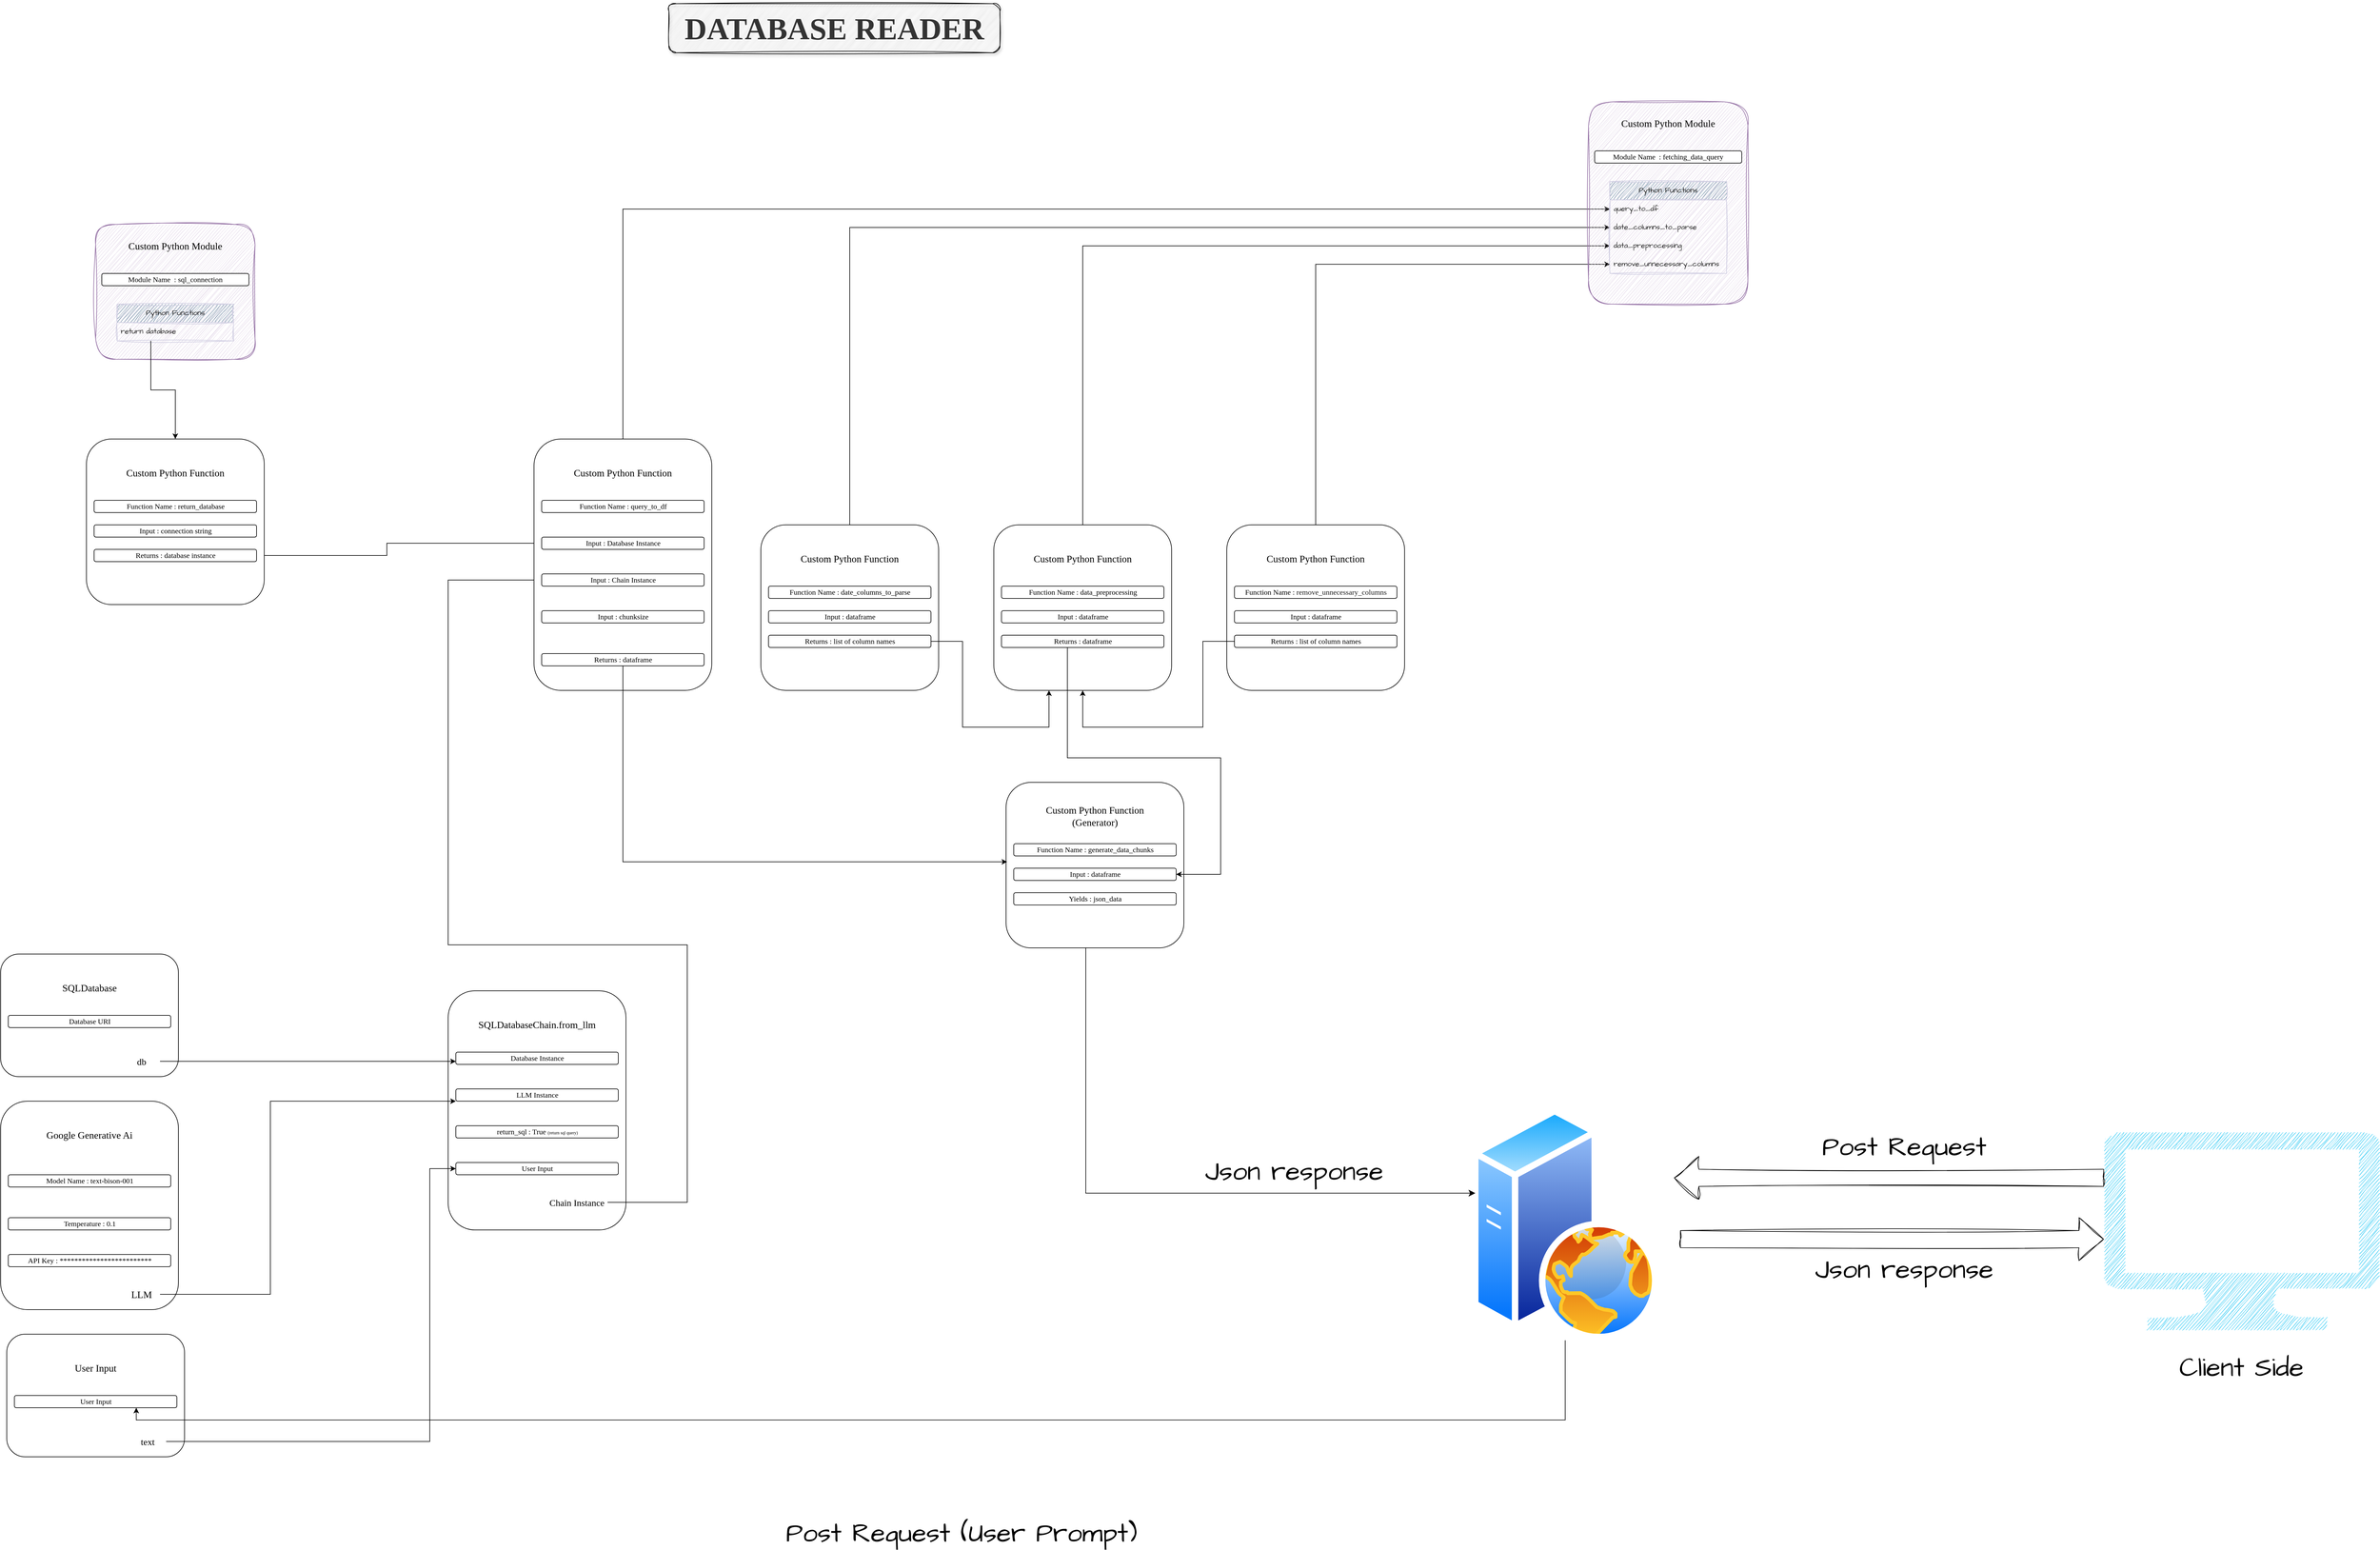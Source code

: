 <mxfile version="24.6.3" type="device">
  <diagram name="Page-1" id="c-Xg50OzrNzBwNKC2uBz">
    <mxGraphModel dx="3616" dy="3088" grid="1" gridSize="10" guides="1" tooltips="1" connect="1" arrows="1" fold="1" page="1" pageScale="1" pageWidth="850" pageHeight="1100" math="0" shadow="0">
      <root>
        <mxCell id="0" />
        <mxCell id="1" parent="0" />
        <mxCell id="1oQUVHv1hKujtNL0vfS8-18" value="" style="group;labelBorderColor=#FF00FF;" parent="1" vertex="1" connectable="0">
          <mxGeometry x="-1410" y="240" width="290" height="340" as="geometry" />
        </mxCell>
        <mxCell id="1oQUVHv1hKujtNL0vfS8-2" value="" style="whiteSpace=wrap;html=1;rounded=1;glass=0;" parent="1oQUVHv1hKujtNL0vfS8-18" vertex="1">
          <mxGeometry width="290" height="340" as="geometry" />
        </mxCell>
        <mxCell id="1oQUVHv1hKujtNL0vfS8-3" value="&lt;font data-font-src=&quot;https://fonts.googleapis.com/css?family=Red+Hat+Display&quot; face=&quot;Red Hat Display&quot;&gt;API Key : *************************&lt;/font&gt;" style="whiteSpace=wrap;html=1;rounded=1;" parent="1oQUVHv1hKujtNL0vfS8-18" vertex="1">
          <mxGeometry x="12.5" y="250" width="265" height="20" as="geometry" />
        </mxCell>
        <mxCell id="1oQUVHv1hKujtNL0vfS8-4" value="&lt;font face=&quot;Red Hat Display&quot;&gt;Model Name : text-bison-001&lt;/font&gt;" style="whiteSpace=wrap;html=1;rounded=1;" parent="1oQUVHv1hKujtNL0vfS8-18" vertex="1">
          <mxGeometry x="12.5" y="120" width="265" height="20" as="geometry" />
        </mxCell>
        <mxCell id="1oQUVHv1hKujtNL0vfS8-5" value="&lt;font data-font-src=&quot;https://fonts.googleapis.com/css?family=Red+Hat+Display&quot; face=&quot;Red Hat Display&quot;&gt;Temperature : 0.1&lt;/font&gt;" style="whiteSpace=wrap;html=1;rounded=1;" parent="1oQUVHv1hKujtNL0vfS8-18" vertex="1">
          <mxGeometry x="12.5" y="190" width="265" height="20" as="geometry" />
        </mxCell>
        <mxCell id="1oQUVHv1hKujtNL0vfS8-6" value="&lt;font style=&quot;font-size: 16px;&quot; data-font-src=&quot;https://fonts.googleapis.com/css?family=Red+Hat+Display&quot; face=&quot;Red Hat Display&quot;&gt;Google Generative Ai&lt;/font&gt;" style="text;html=1;align=center;verticalAlign=middle;whiteSpace=wrap;rounded=0;" parent="1oQUVHv1hKujtNL0vfS8-18" vertex="1">
          <mxGeometry y="40" width="290" height="30" as="geometry" />
        </mxCell>
        <mxCell id="1oQUVHv1hKujtNL0vfS8-15" value="&lt;font style=&quot;font-size: 16px;&quot; data-font-src=&quot;https://fonts.googleapis.com/css?family=Red+Hat+Display&quot; face=&quot;Red Hat Display&quot;&gt;LLM&lt;/font&gt;" style="text;html=1;align=center;verticalAlign=middle;whiteSpace=wrap;rounded=0;" parent="1oQUVHv1hKujtNL0vfS8-18" vertex="1">
          <mxGeometry x="200" y="300" width="60" height="30" as="geometry" />
        </mxCell>
        <mxCell id="1oQUVHv1hKujtNL0vfS8-19" value="" style="group" parent="1" vertex="1" connectable="0">
          <mxGeometry x="-1410" width="290" height="200" as="geometry" />
        </mxCell>
        <mxCell id="1oQUVHv1hKujtNL0vfS8-10" value="" style="whiteSpace=wrap;html=1;rounded=1;" parent="1oQUVHv1hKujtNL0vfS8-19" vertex="1">
          <mxGeometry width="290" height="200" as="geometry" />
        </mxCell>
        <mxCell id="1oQUVHv1hKujtNL0vfS8-12" value="&lt;font face=&quot;Red Hat Display&quot;&gt;Database URI&lt;/font&gt;" style="whiteSpace=wrap;html=1;rounded=1;" parent="1oQUVHv1hKujtNL0vfS8-19" vertex="1">
          <mxGeometry x="12.5" y="100" width="265" height="20" as="geometry" />
        </mxCell>
        <mxCell id="1oQUVHv1hKujtNL0vfS8-14" value="&lt;font style=&quot;font-size: 16px;&quot; data-font-src=&quot;https://fonts.googleapis.com/css?family=Red+Hat+Display&quot; face=&quot;Red Hat Display&quot;&gt;SQLDatabase&lt;/font&gt;" style="text;html=1;align=center;verticalAlign=middle;whiteSpace=wrap;rounded=0;" parent="1oQUVHv1hKujtNL0vfS8-19" vertex="1">
          <mxGeometry y="40" width="290" height="30" as="geometry" />
        </mxCell>
        <mxCell id="1oQUVHv1hKujtNL0vfS8-17" value="&lt;font style=&quot;font-size: 15px;&quot; data-font-src=&quot;https://fonts.googleapis.com/css?family=Red+Hat+Display&quot; face=&quot;Red Hat Display&quot;&gt;db&lt;/font&gt;" style="text;html=1;align=center;verticalAlign=middle;whiteSpace=wrap;rounded=0;" parent="1oQUVHv1hKujtNL0vfS8-19" vertex="1">
          <mxGeometry x="200" y="160" width="60" height="30" as="geometry" />
        </mxCell>
        <mxCell id="1oQUVHv1hKujtNL0vfS8-25" value="" style="group" parent="1" vertex="1" connectable="0">
          <mxGeometry x="-1400" y="620" width="290" height="200" as="geometry" />
        </mxCell>
        <mxCell id="1oQUVHv1hKujtNL0vfS8-26" value="" style="whiteSpace=wrap;html=1;rounded=1;" parent="1oQUVHv1hKujtNL0vfS8-25" vertex="1">
          <mxGeometry width="290" height="200" as="geometry" />
        </mxCell>
        <mxCell id="1oQUVHv1hKujtNL0vfS8-27" value="&lt;font face=&quot;Red Hat Display&quot;&gt;User Input&lt;/font&gt;" style="whiteSpace=wrap;html=1;rounded=1;" parent="1oQUVHv1hKujtNL0vfS8-25" vertex="1">
          <mxGeometry x="12.5" y="100" width="265" height="20" as="geometry" />
        </mxCell>
        <mxCell id="1oQUVHv1hKujtNL0vfS8-28" value="&lt;font style=&quot;font-size: 16px;&quot; data-font-src=&quot;https://fonts.googleapis.com/css?family=Red+Hat+Display&quot; face=&quot;Red Hat Display&quot;&gt;User Input&lt;/font&gt;" style="text;html=1;align=center;verticalAlign=middle;whiteSpace=wrap;rounded=0;" parent="1oQUVHv1hKujtNL0vfS8-25" vertex="1">
          <mxGeometry y="40" width="290" height="30" as="geometry" />
        </mxCell>
        <mxCell id="1oQUVHv1hKujtNL0vfS8-29" value="&lt;font style=&quot;font-size: 15px;&quot; data-font-src=&quot;https://fonts.googleapis.com/css?family=Red+Hat+Display&quot; face=&quot;Red Hat Display&quot;&gt;text&lt;/font&gt;" style="text;html=1;align=center;verticalAlign=middle;whiteSpace=wrap;rounded=0;" parent="1oQUVHv1hKujtNL0vfS8-25" vertex="1">
          <mxGeometry x="200" y="160" width="60" height="30" as="geometry" />
        </mxCell>
        <mxCell id="1oQUVHv1hKujtNL0vfS8-40" value="" style="group" parent="1" vertex="1" connectable="0">
          <mxGeometry x="-680" y="60" width="290" height="390" as="geometry" />
        </mxCell>
        <mxCell id="1oQUVHv1hKujtNL0vfS8-21" value="" style="whiteSpace=wrap;html=1;rounded=1;" parent="1oQUVHv1hKujtNL0vfS8-40" vertex="1">
          <mxGeometry width="290" height="390" as="geometry" />
        </mxCell>
        <mxCell id="1oQUVHv1hKujtNL0vfS8-22" value="&lt;font face=&quot;Red Hat Display&quot;&gt;Database Instance&lt;/font&gt;" style="whiteSpace=wrap;html=1;rounded=1;" parent="1oQUVHv1hKujtNL0vfS8-40" vertex="1">
          <mxGeometry x="12.5" y="100" width="265" height="20" as="geometry" />
        </mxCell>
        <mxCell id="1oQUVHv1hKujtNL0vfS8-23" value="&lt;font style=&quot;font-size: 16px;&quot; data-font-src=&quot;https://fonts.googleapis.com/css?family=Red+Hat+Display&quot; face=&quot;Red Hat Display&quot;&gt;SQLDatabaseChain.from_llm&lt;/font&gt;" style="text;html=1;align=center;verticalAlign=middle;whiteSpace=wrap;rounded=0;" parent="1oQUVHv1hKujtNL0vfS8-40" vertex="1">
          <mxGeometry y="40" width="290" height="30" as="geometry" />
        </mxCell>
        <mxCell id="1oQUVHv1hKujtNL0vfS8-24" value="&lt;font style=&quot;font-size: 15px;&quot; data-font-src=&quot;https://fonts.googleapis.com/css?family=Red+Hat+Display&quot; face=&quot;Red Hat Display&quot;&gt;Chain Instance&lt;/font&gt;" style="text;html=1;align=center;verticalAlign=middle;whiteSpace=wrap;rounded=0;" parent="1oQUVHv1hKujtNL0vfS8-40" vertex="1">
          <mxGeometry x="160" y="330" width="100" height="30" as="geometry" />
        </mxCell>
        <mxCell id="1oQUVHv1hKujtNL0vfS8-35" value="&lt;font face=&quot;Red Hat Display&quot;&gt;LLM Instance&lt;/font&gt;" style="whiteSpace=wrap;html=1;rounded=1;" parent="1oQUVHv1hKujtNL0vfS8-40" vertex="1">
          <mxGeometry x="12.5" y="160" width="265" height="20" as="geometry" />
        </mxCell>
        <mxCell id="1oQUVHv1hKujtNL0vfS8-36" value="&lt;font face=&quot;Red Hat Display&quot;&gt;return_sql : True &lt;font style=&quot;font-size: 7px;&quot;&gt;(return sql query)&lt;/font&gt;&lt;/font&gt;" style="whiteSpace=wrap;html=1;rounded=1;" parent="1oQUVHv1hKujtNL0vfS8-40" vertex="1">
          <mxGeometry x="12.5" y="220" width="265" height="20" as="geometry" />
        </mxCell>
        <mxCell id="1oQUVHv1hKujtNL0vfS8-37" value="&lt;font face=&quot;Red Hat Display&quot;&gt;User Input&lt;/font&gt;" style="whiteSpace=wrap;html=1;rounded=1;" parent="1oQUVHv1hKujtNL0vfS8-40" vertex="1">
          <mxGeometry x="12.5" y="280" width="265" height="20" as="geometry" />
        </mxCell>
        <mxCell id="1oQUVHv1hKujtNL0vfS8-122" style="edgeStyle=orthogonalEdgeStyle;rounded=0;hachureGap=4;orthogonalLoop=1;jettySize=auto;html=1;strokeColor=#000000;fontFamily=Architects Daughter;fontSource=https%3A%2F%2Ffonts.googleapis.com%2Fcss%3Ffamily%3DArchitects%2BDaughter;fontColor=#1A1A1A;" parent="1" source="1oQUVHv1hKujtNL0vfS8-15" target="1oQUVHv1hKujtNL0vfS8-35" edge="1">
          <mxGeometry relative="1" as="geometry">
            <Array as="points">
              <mxPoint x="-970" y="555" />
              <mxPoint x="-970" y="240" />
            </Array>
          </mxGeometry>
        </mxCell>
        <mxCell id="1oQUVHv1hKujtNL0vfS8-123" style="edgeStyle=orthogonalEdgeStyle;rounded=0;hachureGap=4;orthogonalLoop=1;jettySize=auto;html=1;strokeColor=default;fontFamily=Architects Daughter;fontSource=https%3A%2F%2Ffonts.googleapis.com%2Fcss%3Ffamily%3DArchitects%2BDaughter;fontColor=#1A1A1A;" parent="1" source="1oQUVHv1hKujtNL0vfS8-29" target="1oQUVHv1hKujtNL0vfS8-37" edge="1">
          <mxGeometry relative="1" as="geometry">
            <Array as="points">
              <mxPoint x="-710" y="795" />
              <mxPoint x="-710" y="350" />
            </Array>
          </mxGeometry>
        </mxCell>
        <mxCell id="1oQUVHv1hKujtNL0vfS8-124" style="edgeStyle=orthogonalEdgeStyle;rounded=0;hachureGap=4;orthogonalLoop=1;jettySize=auto;html=1;strokeColor=#000000;fontFamily=Architects Daughter;fontSource=https%3A%2F%2Ffonts.googleapis.com%2Fcss%3Ffamily%3DArchitects%2BDaughter;fontColor=#1A1A1A;" parent="1" source="1oQUVHv1hKujtNL0vfS8-17" target="1oQUVHv1hKujtNL0vfS8-22" edge="1">
          <mxGeometry relative="1" as="geometry">
            <Array as="points">
              <mxPoint x="-860" y="175" />
              <mxPoint x="-860" y="175" />
            </Array>
          </mxGeometry>
        </mxCell>
        <mxCell id="1oQUVHv1hKujtNL0vfS8-127" style="edgeStyle=orthogonalEdgeStyle;rounded=0;hachureGap=4;orthogonalLoop=1;jettySize=auto;html=1;strokeColor=#000000;fontFamily=Architects Daughter;fontSource=https%3A%2F%2Ffonts.googleapis.com%2Fcss%3Ffamily%3DArchitects%2BDaughter;fontColor=#1A1A1A;exitX=1;exitY=0.5;exitDx=0;exitDy=0;" parent="1" source="1oQUVHv1hKujtNL0vfS8-24" target="1oQUVHv1hKujtNL0vfS8-102" edge="1">
          <mxGeometry relative="1" as="geometry">
            <Array as="points">
              <mxPoint x="-290" y="405" />
              <mxPoint x="-290" y="-15" />
              <mxPoint x="-680" y="-15" />
              <mxPoint x="-680" y="-610" />
            </Array>
            <mxPoint x="-430" y="525" as="sourcePoint" />
            <mxPoint x="-405" y="-500" as="targetPoint" />
          </mxGeometry>
        </mxCell>
        <mxCell id="1oQUVHv1hKujtNL0vfS8-82" value="" style="group" parent="1" vertex="1" connectable="0">
          <mxGeometry x="-170" y="-700" width="290" height="270" as="geometry" />
        </mxCell>
        <mxCell id="1oQUVHv1hKujtNL0vfS8-42" value="" style="whiteSpace=wrap;html=1;rounded=1;" parent="1oQUVHv1hKujtNL0vfS8-82" vertex="1">
          <mxGeometry width="290" height="270" as="geometry" />
        </mxCell>
        <mxCell id="1oQUVHv1hKujtNL0vfS8-43" value="&lt;font face=&quot;Red Hat Display&quot;&gt;Function Name : date_columns_to_parse&lt;/font&gt;" style="whiteSpace=wrap;html=1;rounded=1;" parent="1oQUVHv1hKujtNL0vfS8-82" vertex="1">
          <mxGeometry x="12.5" y="100" width="265" height="20" as="geometry" />
        </mxCell>
        <mxCell id="1oQUVHv1hKujtNL0vfS8-44" value="&lt;font style=&quot;font-size: 16px;&quot; data-font-src=&quot;https://fonts.googleapis.com/css?family=Red+Hat+Display&quot; face=&quot;Red Hat Display&quot;&gt;Custom Python Function&lt;/font&gt;" style="text;html=1;align=center;verticalAlign=middle;whiteSpace=wrap;rounded=0;" parent="1oQUVHv1hKujtNL0vfS8-82" vertex="1">
          <mxGeometry y="40" width="290" height="30" as="geometry" />
        </mxCell>
        <mxCell id="1oQUVHv1hKujtNL0vfS8-78" value="&lt;font face=&quot;Red Hat Display&quot;&gt;Returns : list of column names&lt;/font&gt;" style="whiteSpace=wrap;html=1;rounded=1;" parent="1oQUVHv1hKujtNL0vfS8-82" vertex="1">
          <mxGeometry x="12.5" y="180" width="265" height="20" as="geometry" />
        </mxCell>
        <mxCell id="1oQUVHv1hKujtNL0vfS8-79" value="&lt;font face=&quot;Red Hat Display&quot;&gt;Input : dataframe&lt;/font&gt;" style="whiteSpace=wrap;html=1;rounded=1;" parent="1oQUVHv1hKujtNL0vfS8-82" vertex="1">
          <mxGeometry x="12.5" y="140" width="265" height="20" as="geometry" />
        </mxCell>
        <mxCell id="1oQUVHv1hKujtNL0vfS8-83" value="" style="group" parent="1" vertex="1" connectable="0">
          <mxGeometry x="210" y="-700" width="290" height="270" as="geometry" />
        </mxCell>
        <mxCell id="1oQUVHv1hKujtNL0vfS8-84" value="" style="whiteSpace=wrap;html=1;rounded=1;" parent="1oQUVHv1hKujtNL0vfS8-83" vertex="1">
          <mxGeometry width="290" height="270" as="geometry" />
        </mxCell>
        <mxCell id="1oQUVHv1hKujtNL0vfS8-85" value="&lt;font face=&quot;Red Hat Display&quot;&gt;Function Name : data_preprocessing&lt;/font&gt;" style="whiteSpace=wrap;html=1;rounded=1;" parent="1oQUVHv1hKujtNL0vfS8-83" vertex="1">
          <mxGeometry x="12.5" y="100" width="265" height="20" as="geometry" />
        </mxCell>
        <mxCell id="1oQUVHv1hKujtNL0vfS8-86" value="&lt;font style=&quot;font-size: 16px;&quot; data-font-src=&quot;https://fonts.googleapis.com/css?family=Red+Hat+Display&quot; face=&quot;Red Hat Display&quot;&gt;Custom Python Function&lt;/font&gt;" style="text;html=1;align=center;verticalAlign=middle;whiteSpace=wrap;rounded=0;" parent="1oQUVHv1hKujtNL0vfS8-83" vertex="1">
          <mxGeometry y="40" width="290" height="30" as="geometry" />
        </mxCell>
        <mxCell id="1oQUVHv1hKujtNL0vfS8-87" value="&lt;font face=&quot;Red Hat Display&quot;&gt;Returns : dataframe&lt;/font&gt;" style="whiteSpace=wrap;html=1;rounded=1;" parent="1oQUVHv1hKujtNL0vfS8-83" vertex="1">
          <mxGeometry x="12.5" y="180" width="265" height="20" as="geometry" />
        </mxCell>
        <mxCell id="1oQUVHv1hKujtNL0vfS8-88" value="&lt;font face=&quot;Red Hat Display&quot;&gt;Input : dataframe&lt;/font&gt;" style="whiteSpace=wrap;html=1;rounded=1;" parent="1oQUVHv1hKujtNL0vfS8-83" vertex="1">
          <mxGeometry x="12.5" y="140" width="265" height="20" as="geometry" />
        </mxCell>
        <mxCell id="1oQUVHv1hKujtNL0vfS8-89" value="" style="group" parent="1" vertex="1" connectable="0">
          <mxGeometry x="590" y="-700" width="290" height="270" as="geometry" />
        </mxCell>
        <mxCell id="1oQUVHv1hKujtNL0vfS8-90" value="" style="whiteSpace=wrap;html=1;rounded=1;" parent="1oQUVHv1hKujtNL0vfS8-89" vertex="1">
          <mxGeometry width="290" height="270" as="geometry" />
        </mxCell>
        <mxCell id="1oQUVHv1hKujtNL0vfS8-91" value="&lt;div style=&quot;text-align: left;&quot;&gt;&lt;span style=&quot;font-family: &amp;quot;Red Hat Display&amp;quot;; background-color: initial;&quot;&gt;Function Name :&amp;nbsp;&lt;/span&gt;&lt;span style=&quot;color: rgb(26, 26, 26); background-color: initial;&quot;&gt;&lt;font data-font-src=&quot;https://fonts.googleapis.com/css?family=Red+Hat+Display&quot; face=&quot;Red Hat Display&quot;&gt;remove_unnecessary_columns&lt;/font&gt;&lt;/span&gt;&lt;/div&gt;" style="whiteSpace=wrap;html=1;rounded=1;" parent="1oQUVHv1hKujtNL0vfS8-89" vertex="1">
          <mxGeometry x="12.5" y="100" width="265" height="20" as="geometry" />
        </mxCell>
        <mxCell id="1oQUVHv1hKujtNL0vfS8-92" value="&lt;font style=&quot;font-size: 16px;&quot; data-font-src=&quot;https://fonts.googleapis.com/css?family=Red+Hat+Display&quot; face=&quot;Red Hat Display&quot;&gt;Custom Python Function&lt;/font&gt;" style="text;html=1;align=center;verticalAlign=middle;whiteSpace=wrap;rounded=0;" parent="1oQUVHv1hKujtNL0vfS8-89" vertex="1">
          <mxGeometry y="40" width="290" height="30" as="geometry" />
        </mxCell>
        <mxCell id="1oQUVHv1hKujtNL0vfS8-93" value="&lt;font face=&quot;Red Hat Display&quot;&gt;Returns : list of column names&lt;/font&gt;" style="whiteSpace=wrap;html=1;rounded=1;" parent="1oQUVHv1hKujtNL0vfS8-89" vertex="1">
          <mxGeometry x="12.5" y="180" width="265" height="20" as="geometry" />
        </mxCell>
        <mxCell id="1oQUVHv1hKujtNL0vfS8-94" value="&lt;font face=&quot;Red Hat Display&quot;&gt;Input : dataframe&lt;/font&gt;" style="whiteSpace=wrap;html=1;rounded=1;" parent="1oQUVHv1hKujtNL0vfS8-89" vertex="1">
          <mxGeometry x="12.5" y="140" width="265" height="20" as="geometry" />
        </mxCell>
        <mxCell id="1oQUVHv1hKujtNL0vfS8-117" style="edgeStyle=orthogonalEdgeStyle;rounded=0;hachureGap=4;orthogonalLoop=1;jettySize=auto;html=1;strokeColor=#000000;fontFamily=Architects Daughter;fontSource=https%3A%2F%2Ffonts.googleapis.com%2Fcss%3Ffamily%3DArchitects%2BDaughter;fontColor=#1A1A1A;" parent="1" source="1oQUVHv1hKujtNL0vfS8-90" target="1oQUVHv1hKujtNL0vfS8-53" edge="1">
          <mxGeometry relative="1" as="geometry" />
        </mxCell>
        <mxCell id="1oQUVHv1hKujtNL0vfS8-118" style="edgeStyle=orthogonalEdgeStyle;rounded=0;hachureGap=4;orthogonalLoop=1;jettySize=auto;html=1;strokeColor=#000000;fontFamily=Architects Daughter;fontSource=https%3A%2F%2Ffonts.googleapis.com%2Fcss%3Ffamily%3DArchitects%2BDaughter;fontColor=#1A1A1A;" parent="1" source="1oQUVHv1hKujtNL0vfS8-84" target="1oQUVHv1hKujtNL0vfS8-54" edge="1">
          <mxGeometry relative="1" as="geometry" />
        </mxCell>
        <mxCell id="1oQUVHv1hKujtNL0vfS8-119" style="edgeStyle=orthogonalEdgeStyle;rounded=0;hachureGap=4;orthogonalLoop=1;jettySize=auto;html=1;strokeColor=#000000;fontFamily=Architects Daughter;fontSource=https%3A%2F%2Ffonts.googleapis.com%2Fcss%3Ffamily%3DArchitects%2BDaughter;fontColor=#1A1A1A;" parent="1" source="1oQUVHv1hKujtNL0vfS8-42" target="1oQUVHv1hKujtNL0vfS8-55" edge="1">
          <mxGeometry relative="1" as="geometry" />
        </mxCell>
        <mxCell id="1oQUVHv1hKujtNL0vfS8-120" style="edgeStyle=orthogonalEdgeStyle;rounded=0;hachureGap=4;orthogonalLoop=1;jettySize=auto;html=1;strokeColor=#000000;fontFamily=Architects Daughter;fontSource=https%3A%2F%2Ffonts.googleapis.com%2Fcss%3Ffamily%3DArchitects%2BDaughter;fontColor=#1A1A1A;flowAnimation=0;" parent="1" source="1oQUVHv1hKujtNL0vfS8-98" target="1oQUVHv1hKujtNL0vfS8-62" edge="1">
          <mxGeometry relative="1" as="geometry" />
        </mxCell>
        <mxCell id="VcXPFZYKHhzdtkcgl8rL-25" style="edgeStyle=orthogonalEdgeStyle;rounded=0;hachureGap=4;orthogonalLoop=1;jettySize=auto;html=1;fontFamily=Architects Daughter;fontSource=https%3A%2F%2Ffonts.googleapis.com%2Fcss%3Ffamily%3DArchitects%2BDaughter;" parent="1" source="VcXPFZYKHhzdtkcgl8rL-16" edge="1">
          <mxGeometry relative="1" as="geometry">
            <mxPoint x="-950" y="-630" as="sourcePoint" />
            <mxPoint x="-527.5" y="-660" as="targetPoint" />
            <Array as="points">
              <mxPoint x="-780" y="-650" />
              <mxPoint x="-780" y="-670" />
              <mxPoint x="-528" y="-670" />
            </Array>
          </mxGeometry>
        </mxCell>
        <mxCell id="VcXPFZYKHhzdtkcgl8rL-26" style="edgeStyle=orthogonalEdgeStyle;rounded=0;hachureGap=4;orthogonalLoop=1;jettySize=auto;html=1;fontFamily=Architects Daughter;fontSource=https%3A%2F%2Ffonts.googleapis.com%2Fcss%3Ffamily%3DArchitects%2BDaughter;" parent="1" source="1oQUVHv1hKujtNL0vfS8-93" target="1oQUVHv1hKujtNL0vfS8-84" edge="1">
          <mxGeometry relative="1" as="geometry">
            <Array as="points">
              <mxPoint x="551" y="-510" />
              <mxPoint x="551" y="-370" />
              <mxPoint x="355" y="-370" />
            </Array>
          </mxGeometry>
        </mxCell>
        <mxCell id="VcXPFZYKHhzdtkcgl8rL-27" style="edgeStyle=orthogonalEdgeStyle;rounded=0;hachureGap=4;orthogonalLoop=1;jettySize=auto;html=1;fontFamily=Architects Daughter;fontSource=https%3A%2F%2Ffonts.googleapis.com%2Fcss%3Ffamily%3DArchitects%2BDaughter;" parent="1" source="1oQUVHv1hKujtNL0vfS8-78" target="1oQUVHv1hKujtNL0vfS8-84" edge="1">
          <mxGeometry relative="1" as="geometry">
            <Array as="points">
              <mxPoint x="159" y="-510" />
              <mxPoint x="159" y="-370" />
              <mxPoint x="300" y="-370" />
            </Array>
          </mxGeometry>
        </mxCell>
        <mxCell id="VcXPFZYKHhzdtkcgl8rL-28" value="" style="group" parent="1" vertex="1" connectable="0">
          <mxGeometry x="230" y="-280" width="290" height="270" as="geometry" />
        </mxCell>
        <mxCell id="VcXPFZYKHhzdtkcgl8rL-29" value="" style="whiteSpace=wrap;html=1;rounded=1;" parent="VcXPFZYKHhzdtkcgl8rL-28" vertex="1">
          <mxGeometry width="290" height="270" as="geometry" />
        </mxCell>
        <mxCell id="VcXPFZYKHhzdtkcgl8rL-30" value="&lt;font face=&quot;Red Hat Display&quot;&gt;Function Name : generate_data_chunks&lt;/font&gt;" style="whiteSpace=wrap;html=1;rounded=1;" parent="VcXPFZYKHhzdtkcgl8rL-28" vertex="1">
          <mxGeometry x="12.5" y="100" width="265" height="20" as="geometry" />
        </mxCell>
        <mxCell id="VcXPFZYKHhzdtkcgl8rL-31" value="&lt;font style=&quot;font-size: 16px;&quot; data-font-src=&quot;https://fonts.googleapis.com/css?family=Red+Hat+Display&quot; face=&quot;Red Hat Display&quot;&gt;Custom Python Function&lt;/font&gt;&lt;div&gt;&lt;font style=&quot;font-size: 16px;&quot; data-font-src=&quot;https://fonts.googleapis.com/css?family=Red+Hat+Display&quot; face=&quot;Red Hat Display&quot;&gt;(Generator)&lt;/font&gt;&lt;/div&gt;" style="text;html=1;align=center;verticalAlign=middle;whiteSpace=wrap;rounded=0;" parent="VcXPFZYKHhzdtkcgl8rL-28" vertex="1">
          <mxGeometry y="40" width="290" height="30" as="geometry" />
        </mxCell>
        <mxCell id="VcXPFZYKHhzdtkcgl8rL-32" value="&lt;font face=&quot;Red Hat Display&quot;&gt;Yields : json_data&lt;/font&gt;" style="whiteSpace=wrap;html=1;rounded=1;" parent="VcXPFZYKHhzdtkcgl8rL-28" vertex="1">
          <mxGeometry x="12.5" y="180" width="265" height="20" as="geometry" />
        </mxCell>
        <mxCell id="VcXPFZYKHhzdtkcgl8rL-33" value="&lt;font face=&quot;Red Hat Display&quot;&gt;Input : dataframe&lt;/font&gt;" style="whiteSpace=wrap;html=1;rounded=1;" parent="VcXPFZYKHhzdtkcgl8rL-28" vertex="1">
          <mxGeometry x="12.5" y="140" width="265" height="20" as="geometry" />
        </mxCell>
        <mxCell id="VcXPFZYKHhzdtkcgl8rL-36" value="&lt;h1&gt;&lt;font face=&quot;Nunito Sans&quot; data-font-src=&quot;https://fonts.googleapis.com/css?family=Nunito+Sans&quot; style=&quot;font-size: 50px;&quot;&gt;DATABASE READER&lt;/font&gt;&lt;/h1&gt;" style="rounded=1;whiteSpace=wrap;html=1;glass=0;shadow=1;sketch=1;curveFitting=1;jiggle=2;fillColor=#f5f5f5;fontColor=#333333;strokeColor=default;gradientColor=none;" parent="1" vertex="1">
          <mxGeometry x="-320" y="-1550" width="540" height="80" as="geometry" />
        </mxCell>
        <mxCell id="1oQUVHv1hKujtNL0vfS8-98" value="" style="whiteSpace=wrap;html=1;rounded=1;container=0;" parent="1" vertex="1">
          <mxGeometry x="-540" y="-840" width="290" height="410" as="geometry" />
        </mxCell>
        <mxCell id="1oQUVHv1hKujtNL0vfS8-99" value="&lt;font face=&quot;Red Hat Display&quot;&gt;Function Name : query_to_df&lt;/font&gt;" style="whiteSpace=wrap;html=1;rounded=1;container=0;" parent="1" vertex="1">
          <mxGeometry x="-527.5" y="-740" width="265" height="20" as="geometry" />
        </mxCell>
        <mxCell id="1oQUVHv1hKujtNL0vfS8-100" value="&lt;font style=&quot;font-size: 16px;&quot; data-font-src=&quot;https://fonts.googleapis.com/css?family=Red+Hat+Display&quot; face=&quot;Red Hat Display&quot;&gt;Custom Python Function&lt;/font&gt;" style="text;html=1;align=center;verticalAlign=middle;whiteSpace=wrap;rounded=0;container=0;" parent="1" vertex="1">
          <mxGeometry x="-540" y="-800" width="290" height="30" as="geometry" />
        </mxCell>
        <mxCell id="1oQUVHv1hKujtNL0vfS8-101" value="&lt;font face=&quot;Red Hat Display&quot;&gt;Returns : dataframe&lt;/font&gt;" style="whiteSpace=wrap;html=1;rounded=1;container=0;" parent="1" vertex="1">
          <mxGeometry x="-527.5" y="-490" width="265" height="20" as="geometry" />
        </mxCell>
        <mxCell id="1oQUVHv1hKujtNL0vfS8-102" value="&lt;font face=&quot;Red Hat Display&quot;&gt;Input : Chain Instance&lt;/font&gt;" style="whiteSpace=wrap;html=1;rounded=1;container=0;" parent="1" vertex="1">
          <mxGeometry x="-527.5" y="-620" width="265" height="20" as="geometry" />
        </mxCell>
        <mxCell id="1oQUVHv1hKujtNL0vfS8-103" value="&lt;font face=&quot;Red Hat Display&quot;&gt;Input : Database Instance&lt;/font&gt;" style="whiteSpace=wrap;html=1;rounded=1;container=0;" parent="1" vertex="1">
          <mxGeometry x="-527.5" y="-680" width="265" height="20" as="geometry" />
        </mxCell>
        <mxCell id="1oQUVHv1hKujtNL0vfS8-104" value="&lt;font face=&quot;Red Hat Display&quot;&gt;Input : chunksize&lt;/font&gt;" style="whiteSpace=wrap;html=1;rounded=1;container=0;" parent="1" vertex="1">
          <mxGeometry x="-527.5" y="-560" width="265" height="20" as="geometry" />
        </mxCell>
        <mxCell id="VcXPFZYKHhzdtkcgl8rL-54" style="edgeStyle=orthogonalEdgeStyle;rounded=0;hachureGap=4;orthogonalLoop=1;jettySize=auto;html=1;entryX=0.006;entryY=0.48;entryDx=0;entryDy=0;entryPerimeter=0;fontFamily=Architects Daughter;fontSource=https%3A%2F%2Ffonts.googleapis.com%2Fcss%3Ffamily%3DArchitects%2BDaughter;" parent="1" source="1oQUVHv1hKujtNL0vfS8-101" target="VcXPFZYKHhzdtkcgl8rL-29" edge="1">
          <mxGeometry relative="1" as="geometry">
            <Array as="points">
              <mxPoint x="-395" y="-150" />
            </Array>
          </mxGeometry>
        </mxCell>
        <mxCell id="VcXPFZYKHhzdtkcgl8rL-55" style="edgeStyle=orthogonalEdgeStyle;rounded=0;hachureGap=4;orthogonalLoop=1;jettySize=auto;html=1;fontFamily=Architects Daughter;fontSource=https%3A%2F%2Ffonts.googleapis.com%2Fcss%3Ffamily%3DArchitects%2BDaughter;" parent="1" source="1oQUVHv1hKujtNL0vfS8-87" target="VcXPFZYKHhzdtkcgl8rL-33" edge="1">
          <mxGeometry relative="1" as="geometry">
            <Array as="points">
              <mxPoint x="330" y="-320" />
              <mxPoint x="580" y="-320" />
              <mxPoint x="580" y="-130" />
            </Array>
          </mxGeometry>
        </mxCell>
        <mxCell id="VcXPFZYKHhzdtkcgl8rL-57" value="" style="verticalLabelPosition=bottom;html=1;verticalAlign=top;align=center;strokeColor=none;fillColor=#00BEF2;shape=mxgraph.azure.computer;pointerEvents=1;sketch=1;hachureGap=4;jiggle=2;curveFitting=1;fontFamily=Architects Daughter;fontSource=https%3A%2F%2Ffonts.googleapis.com%2Fcss%3Ffamily%3DArchitects%2BDaughter;" parent="1" vertex="1">
          <mxGeometry x="2020" y="290" width="450" height="322" as="geometry" />
        </mxCell>
        <mxCell id="jQfWR0MtzHjsiFNuAuDZ-42" style="edgeStyle=orthogonalEdgeStyle;rounded=0;hachureGap=4;orthogonalLoop=1;jettySize=auto;html=1;entryX=0.75;entryY=1;entryDx=0;entryDy=0;fontFamily=Architects Daughter;fontSource=https%3A%2F%2Ffonts.googleapis.com%2Fcss%3Ffamily%3DArchitects%2BDaughter;" edge="1" parent="1" source="VcXPFZYKHhzdtkcgl8rL-59" target="1oQUVHv1hKujtNL0vfS8-27">
          <mxGeometry relative="1" as="geometry">
            <Array as="points">
              <mxPoint x="1142" y="760" />
              <mxPoint x="-1189" y="760" />
            </Array>
          </mxGeometry>
        </mxCell>
        <mxCell id="VcXPFZYKHhzdtkcgl8rL-59" value="" style="image;aspect=fixed;perimeter=ellipsePerimeter;html=1;align=center;shadow=0;dashed=0;spacingTop=3;image=img/lib/active_directory/web_server.svg;sketch=1;hachureGap=4;jiggle=2;curveFitting=1;fontFamily=Architects Daughter;fontSource=https%3A%2F%2Ffonts.googleapis.com%2Fcss%3Ffamily%3DArchitects%2BDaughter;" parent="1" vertex="1">
          <mxGeometry x="990" y="250" width="304" height="380" as="geometry" />
        </mxCell>
        <mxCell id="jQfWR0MtzHjsiFNuAuDZ-2" value="&lt;font style=&quot;font-size: 43px;&quot;&gt;Client Side&lt;/font&gt;" style="text;html=1;align=center;verticalAlign=middle;whiteSpace=wrap;rounded=0;fontFamily=Architects Daughter;fontSource=https%3A%2F%2Ffonts.googleapis.com%2Fcss%3Ffamily%3DArchitects%2BDaughter;" vertex="1" parent="1">
          <mxGeometry x="2135" y="660" width="220" height="30" as="geometry" />
        </mxCell>
        <mxCell id="jQfWR0MtzHjsiFNuAuDZ-3" value="" style="html=1;shadow=0;dashed=0;align=center;verticalAlign=middle;shape=mxgraph.arrows2.arrow;dy=0.6;dx=40;flipH=1;notch=0;hachureGap=4;fontFamily=Architects Daughter;fontSource=https%3A%2F%2Ffonts.googleapis.com%2Fcss%3Ffamily%3DArchitects%2BDaughter;sketch=1;curveFitting=1;jiggle=2;" vertex="1" parent="1">
          <mxGeometry x="1320" y="330" width="700" height="70" as="geometry" />
        </mxCell>
        <mxCell id="jQfWR0MtzHjsiFNuAuDZ-4" value="&lt;font style=&quot;font-size: 43px;&quot;&gt;Post Request&lt;/font&gt;" style="text;html=1;align=center;verticalAlign=middle;whiteSpace=wrap;rounded=0;fontFamily=Architects Daughter;fontSource=https%3A%2F%2Ffonts.googleapis.com%2Fcss%3Ffamily%3DArchitects%2BDaughter;" vertex="1" parent="1">
          <mxGeometry x="1560" y="300" width="270" height="30" as="geometry" />
        </mxCell>
        <mxCell id="jQfWR0MtzHjsiFNuAuDZ-6" value="" style="html=1;shadow=0;dashed=0;align=center;verticalAlign=middle;shape=mxgraph.arrows2.arrow;dy=0.6;dx=40;notch=0;sketch=1;hachureGap=4;jiggle=2;curveFitting=1;fontFamily=Architects Daughter;fontSource=https%3A%2F%2Ffonts.googleapis.com%2Fcss%3Ffamily%3DArchitects%2BDaughter;" vertex="1" parent="1">
          <mxGeometry x="1330" y="430" width="690" height="70" as="geometry" />
        </mxCell>
        <mxCell id="jQfWR0MtzHjsiFNuAuDZ-7" value="&lt;font style=&quot;font-size: 43px;&quot;&gt;Json response&lt;/font&gt;" style="text;html=1;align=center;verticalAlign=middle;whiteSpace=wrap;rounded=0;fontFamily=Architects Daughter;fontSource=https%3A%2F%2Ffonts.googleapis.com%2Fcss%3Ffamily%3DArchitects%2BDaughter;" vertex="1" parent="1">
          <mxGeometry x="1535" y="500" width="320" height="30" as="geometry" />
        </mxCell>
        <mxCell id="jQfWR0MtzHjsiFNuAuDZ-9" value="&lt;font style=&quot;font-size: 43px;&quot;&gt;Json response&lt;/font&gt;" style="text;html=1;align=center;verticalAlign=middle;whiteSpace=wrap;rounded=0;fontFamily=Architects Daughter;fontSource=https%3A%2F%2Ffonts.googleapis.com%2Fcss%3Ffamily%3DArchitects%2BDaughter;" vertex="1" parent="1">
          <mxGeometry x="540" y="340" width="320" height="30" as="geometry" />
        </mxCell>
        <mxCell id="jQfWR0MtzHjsiFNuAuDZ-11" value="&lt;font style=&quot;font-size: 43px;&quot;&gt;Post Request (User Prompt)&lt;/font&gt;" style="text;html=1;align=center;verticalAlign=middle;whiteSpace=wrap;rounded=0;fontFamily=Architects Daughter;fontSource=https%3A%2F%2Ffonts.googleapis.com%2Fcss%3Ffamily%3DArchitects%2BDaughter;" vertex="1" parent="1">
          <mxGeometry x="-185" y="930" width="685" height="30" as="geometry" />
        </mxCell>
        <mxCell id="jQfWR0MtzHjsiFNuAuDZ-18" value="" style="edgeStyle=elbowEdgeStyle;elbow=horizontal;endArrow=classic;html=1;curved=0;rounded=0;endSize=8;startSize=8;hachureGap=4;fontFamily=Architects Daughter;fontSource=https%3A%2F%2Ffonts.googleapis.com%2Fcss%3Ffamily%3DArchitects%2BDaughter;" edge="1" parent="1" source="VcXPFZYKHhzdtkcgl8rL-29" target="VcXPFZYKHhzdtkcgl8rL-59">
          <mxGeometry width="50" height="50" relative="1" as="geometry">
            <mxPoint x="910" y="380" as="sourcePoint" />
            <mxPoint x="1390" y="420" as="targetPoint" />
            <Array as="points">
              <mxPoint x="360" y="390" />
            </Array>
          </mxGeometry>
        </mxCell>
        <mxCell id="VcXPFZYKHhzdtkcgl8rL-10" value="" style="group" parent="1" vertex="1" connectable="0">
          <mxGeometry x="-1255" y="-1190" width="260" height="220" as="geometry" />
        </mxCell>
        <mxCell id="VcXPFZYKHhzdtkcgl8rL-2" value="" style="whiteSpace=wrap;html=1;rounded=1;container=0;fillColor=#e1d5e7;strokeColor=#9673a6;sketch=1;curveFitting=1;jiggle=2;" parent="VcXPFZYKHhzdtkcgl8rL-10" vertex="1">
          <mxGeometry width="260" height="220" as="geometry" />
        </mxCell>
        <mxCell id="VcXPFZYKHhzdtkcgl8rL-3" value="&lt;font style=&quot;font-size: 16px;&quot; data-font-src=&quot;https://fonts.googleapis.com/css?family=Red+Hat+Display&quot; face=&quot;Red Hat Display&quot;&gt;Custom Python Module&lt;/font&gt;" style="text;html=1;align=center;verticalAlign=middle;whiteSpace=wrap;rounded=0;container=0;" parent="VcXPFZYKHhzdtkcgl8rL-10" vertex="1">
          <mxGeometry y="20" width="260" height="30" as="geometry" />
        </mxCell>
        <mxCell id="VcXPFZYKHhzdtkcgl8rL-4" value="Python Functions" style="swimlane;fontStyle=0;childLayout=stackLayout;horizontal=1;startSize=30;horizontalStack=0;resizeParent=1;resizeParentMax=0;resizeLast=0;collapsible=1;marginBottom=0;whiteSpace=wrap;html=1;sketch=1;hachureGap=4;jiggle=2;curveFitting=1;strokeColor=#D0CEE2;fontFamily=Architects Daughter;fontSource=https%3A%2F%2Ffonts.googleapis.com%2Fcss%3Ffamily%3DArchitects%2BDaughter;fontColor=#1A1A1A;fillColor=#5D7F99;container=0;" parent="VcXPFZYKHhzdtkcgl8rL-10" vertex="1">
          <mxGeometry x="35" y="130" width="190" height="60" as="geometry" />
        </mxCell>
        <mxCell id="VcXPFZYKHhzdtkcgl8rL-9" value="&lt;font face=&quot;Red Hat Display&quot;&gt;Module Name&amp;nbsp; : sql_connection&lt;/font&gt;" style="whiteSpace=wrap;html=1;rounded=1;container=0;" parent="VcXPFZYKHhzdtkcgl8rL-10" vertex="1">
          <mxGeometry x="10" y="80" width="240" height="20" as="geometry" />
        </mxCell>
        <mxCell id="VcXPFZYKHhzdtkcgl8rL-8" value="return database" style="text;strokeColor=none;fillColor=none;align=left;verticalAlign=middle;spacingLeft=4;spacingRight=4;overflow=hidden;points=[[0,0.5],[1,0.5]];portConstraint=eastwest;rotatable=0;whiteSpace=wrap;html=1;fontFamily=Architects Daughter;fontSource=https%3A%2F%2Ffonts.googleapis.com%2Fcss%3Ffamily%3DArchitects%2BDaughter;fontColor=#1A1A1A;container=0;" parent="VcXPFZYKHhzdtkcgl8rL-10" vertex="1">
          <mxGeometry x="35" y="160" width="190" height="30" as="geometry" />
        </mxCell>
        <mxCell id="VcXPFZYKHhzdtkcgl8rL-12" value="" style="group" parent="1" vertex="1" connectable="0">
          <mxGeometry x="-1270" y="-840" width="290" height="270" as="geometry" />
        </mxCell>
        <mxCell id="VcXPFZYKHhzdtkcgl8rL-13" value="" style="whiteSpace=wrap;html=1;rounded=1;" parent="VcXPFZYKHhzdtkcgl8rL-12" vertex="1">
          <mxGeometry width="290" height="270" as="geometry" />
        </mxCell>
        <mxCell id="VcXPFZYKHhzdtkcgl8rL-14" value="&lt;font face=&quot;Red Hat Display&quot;&gt;Function Name : return_database&lt;/font&gt;" style="whiteSpace=wrap;html=1;rounded=1;" parent="VcXPFZYKHhzdtkcgl8rL-12" vertex="1">
          <mxGeometry x="12.5" y="100" width="265" height="20" as="geometry" />
        </mxCell>
        <mxCell id="VcXPFZYKHhzdtkcgl8rL-15" value="&lt;font style=&quot;font-size: 16px;&quot; data-font-src=&quot;https://fonts.googleapis.com/css?family=Red+Hat+Display&quot; face=&quot;Red Hat Display&quot;&gt;Custom Python Function&lt;/font&gt;" style="text;html=1;align=center;verticalAlign=middle;whiteSpace=wrap;rounded=0;" parent="VcXPFZYKHhzdtkcgl8rL-12" vertex="1">
          <mxGeometry y="40" width="290" height="30" as="geometry" />
        </mxCell>
        <mxCell id="VcXPFZYKHhzdtkcgl8rL-16" value="&lt;font face=&quot;Red Hat Display&quot;&gt;Returns : database instance&lt;/font&gt;" style="whiteSpace=wrap;html=1;rounded=1;" parent="VcXPFZYKHhzdtkcgl8rL-12" vertex="1">
          <mxGeometry x="12.5" y="180" width="265" height="20" as="geometry" />
        </mxCell>
        <mxCell id="VcXPFZYKHhzdtkcgl8rL-17" value="&lt;font face=&quot;Red Hat Display&quot;&gt;Input : connection string&lt;/font&gt;" style="whiteSpace=wrap;html=1;rounded=1;" parent="VcXPFZYKHhzdtkcgl8rL-12" vertex="1">
          <mxGeometry x="12.5" y="140" width="265" height="20" as="geometry" />
        </mxCell>
        <mxCell id="VcXPFZYKHhzdtkcgl8rL-24" style="edgeStyle=orthogonalEdgeStyle;rounded=0;hachureGap=4;orthogonalLoop=1;jettySize=auto;html=1;fontFamily=Architects Daughter;fontSource=https%3A%2F%2Ffonts.googleapis.com%2Fcss%3Ffamily%3DArchitects%2BDaughter;" parent="1" source="VcXPFZYKHhzdtkcgl8rL-8" target="VcXPFZYKHhzdtkcgl8rL-13" edge="1">
          <mxGeometry relative="1" as="geometry">
            <Array as="points">
              <mxPoint x="-1165" y="-920" />
              <mxPoint x="-1125" y="-920" />
            </Array>
          </mxGeometry>
        </mxCell>
        <mxCell id="jQfWR0MtzHjsiFNuAuDZ-50" value="" style="group" vertex="1" connectable="0" parent="1">
          <mxGeometry x="1180" y="-1390" width="260" height="330" as="geometry" />
        </mxCell>
        <mxCell id="1oQUVHv1hKujtNL0vfS8-48" value="" style="whiteSpace=wrap;html=1;rounded=1;fillColor=#e1d5e7;strokeColor=#9673a6;sketch=1;curveFitting=1;jiggle=2;" parent="jQfWR0MtzHjsiFNuAuDZ-50" vertex="1">
          <mxGeometry width="260" height="330" as="geometry" />
        </mxCell>
        <mxCell id="1oQUVHv1hKujtNL0vfS8-50" value="&lt;font style=&quot;font-size: 16px;&quot; data-font-src=&quot;https://fonts.googleapis.com/css?family=Red+Hat+Display&quot; face=&quot;Red Hat Display&quot;&gt;Custom Python Module&lt;/font&gt;" style="text;html=1;align=center;verticalAlign=middle;whiteSpace=wrap;rounded=0;" parent="jQfWR0MtzHjsiFNuAuDZ-50" vertex="1">
          <mxGeometry y="20" width="260" height="30" as="geometry" />
        </mxCell>
        <mxCell id="1oQUVHv1hKujtNL0vfS8-52" value="Python Functions" style="swimlane;fontStyle=0;childLayout=stackLayout;horizontal=1;startSize=30;horizontalStack=0;resizeParent=1;resizeParentMax=0;resizeLast=0;collapsible=1;marginBottom=0;whiteSpace=wrap;html=1;sketch=1;hachureGap=4;jiggle=2;curveFitting=1;strokeColor=#D0CEE2;fontFamily=Architects Daughter;fontSource=https%3A%2F%2Ffonts.googleapis.com%2Fcss%3Ffamily%3DArchitects%2BDaughter;fontColor=#1A1A1A;fillColor=#5D7F99;" parent="jQfWR0MtzHjsiFNuAuDZ-50" vertex="1">
          <mxGeometry x="35" y="130" width="190" height="150" as="geometry" />
        </mxCell>
        <mxCell id="1oQUVHv1hKujtNL0vfS8-62" value="query_to_df" style="text;strokeColor=none;fillColor=none;align=left;verticalAlign=middle;spacingLeft=4;spacingRight=4;overflow=hidden;points=[[0,0.5],[1,0.5]];portConstraint=eastwest;rotatable=0;whiteSpace=wrap;html=1;fontFamily=Architects Daughter;fontSource=https%3A%2F%2Ffonts.googleapis.com%2Fcss%3Ffamily%3DArchitects%2BDaughter;fontColor=#1A1A1A;" parent="1oQUVHv1hKujtNL0vfS8-52" vertex="1">
          <mxGeometry y="30" width="190" height="30" as="geometry" />
        </mxCell>
        <mxCell id="1oQUVHv1hKujtNL0vfS8-55" value="date_columns_to_parse" style="text;strokeColor=none;fillColor=none;align=left;verticalAlign=middle;spacingLeft=4;spacingRight=4;overflow=hidden;points=[[0,0.5],[1,0.5]];portConstraint=eastwest;rotatable=0;whiteSpace=wrap;html=1;fontFamily=Architects Daughter;fontSource=https%3A%2F%2Ffonts.googleapis.com%2Fcss%3Ffamily%3DArchitects%2BDaughter;fontColor=#1A1A1A;" parent="1oQUVHv1hKujtNL0vfS8-52" vertex="1">
          <mxGeometry y="60" width="190" height="30" as="geometry" />
        </mxCell>
        <mxCell id="1oQUVHv1hKujtNL0vfS8-54" value="data_preprocessing" style="text;strokeColor=none;fillColor=none;align=left;verticalAlign=middle;spacingLeft=4;spacingRight=4;overflow=hidden;points=[[0,0.5],[1,0.5]];portConstraint=eastwest;rotatable=0;whiteSpace=wrap;html=1;fontFamily=Architects Daughter;fontSource=https%3A%2F%2Ffonts.googleapis.com%2Fcss%3Ffamily%3DArchitects%2BDaughter;fontColor=#1A1A1A;" parent="1oQUVHv1hKujtNL0vfS8-52" vertex="1">
          <mxGeometry y="90" width="190" height="30" as="geometry" />
        </mxCell>
        <mxCell id="1oQUVHv1hKujtNL0vfS8-53" value="remove_unnecessary_columns" style="text;strokeColor=none;fillColor=none;align=left;verticalAlign=middle;spacingLeft=4;spacingRight=4;overflow=hidden;points=[[0,0.5],[1,0.5]];portConstraint=eastwest;rotatable=0;whiteSpace=wrap;html=1;fontFamily=Architects Daughter;fontSource=https%3A%2F%2Ffonts.googleapis.com%2Fcss%3Ffamily%3DArchitects%2BDaughter;fontColor=#1A1A1A;" parent="1oQUVHv1hKujtNL0vfS8-52" vertex="1">
          <mxGeometry y="120" width="190" height="30" as="geometry" />
        </mxCell>
        <mxCell id="1oQUVHv1hKujtNL0vfS8-95" value="&lt;font face=&quot;Red Hat Display&quot;&gt;Module Name&amp;nbsp; : fetching_data_query&lt;/font&gt;" style="whiteSpace=wrap;html=1;rounded=1;" parent="jQfWR0MtzHjsiFNuAuDZ-50" vertex="1">
          <mxGeometry x="10" y="80" width="240" height="20" as="geometry" />
        </mxCell>
      </root>
    </mxGraphModel>
  </diagram>
</mxfile>
